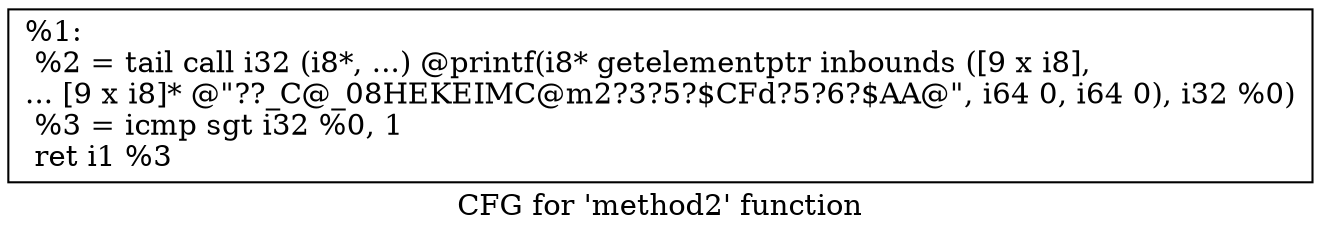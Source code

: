 digraph "CFG for 'method2' function" {
	label="CFG for 'method2' function";

	Node0x63c6e0 [shape=record,label="{%1:\l  %2 = tail call i32 (i8*, ...) @printf(i8* getelementptr inbounds ([9 x i8],\l... [9 x i8]* @\"??_C@_08HEKEIMC@m2?3?5?$CFd?5?6?$AA@\", i64 0, i64 0), i32 %0)\l  %3 = icmp sgt i32 %0, 1\l  ret i1 %3\l}"];
}
